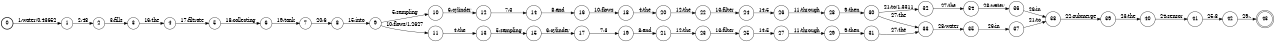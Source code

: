 digraph FST {
rankdir = LR;
size = "8.5,11";
label = "";
center = 1;
orientation = Portrait;
ranksep = "0.4";
nodesep = "0.25";
0 [label = "0", shape = circle, style = bold, fontsize = 14]
	0 -> 1 [label = "1:water/0.43652", fontsize = 14];
1 [label = "1", shape = circle, style = solid, fontsize = 14]
	1 -> 2 [label = "2:48", fontsize = 14];
2 [label = "2", shape = circle, style = solid, fontsize = 14]
	2 -> 3 [label = "3:fills", fontsize = 14];
3 [label = "3", shape = circle, style = solid, fontsize = 14]
	3 -> 4 [label = "16:the", fontsize = 14];
4 [label = "4", shape = circle, style = solid, fontsize = 14]
	4 -> 5 [label = "17:filtrate", fontsize = 14];
5 [label = "5", shape = circle, style = solid, fontsize = 14]
	5 -> 6 [label = "18:collecting", fontsize = 14];
6 [label = "6", shape = circle, style = solid, fontsize = 14]
	6 -> 7 [label = "19:tank", fontsize = 14];
7 [label = "7", shape = circle, style = solid, fontsize = 14]
	7 -> 8 [label = "20:6", fontsize = 14];
8 [label = "8", shape = circle, style = solid, fontsize = 14]
	8 -> 9 [label = "15:into", fontsize = 14];
9 [label = "9", shape = circle, style = solid, fontsize = 14]
	9 -> 10 [label = "5:sampling", fontsize = 14];
	9 -> 11 [label = "10:flows/1.2627", fontsize = 14];
10 [label = "10", shape = circle, style = solid, fontsize = 14]
	10 -> 12 [label = "6:cylinder", fontsize = 14];
11 [label = "11", shape = circle, style = solid, fontsize = 14]
	11 -> 13 [label = "4:the", fontsize = 14];
12 [label = "12", shape = circle, style = solid, fontsize = 14]
	12 -> 14 [label = "7:3", fontsize = 14];
13 [label = "13", shape = circle, style = solid, fontsize = 14]
	13 -> 15 [label = "5:sampling", fontsize = 14];
14 [label = "14", shape = circle, style = solid, fontsize = 14]
	14 -> 16 [label = "8:and", fontsize = 14];
15 [label = "15", shape = circle, style = solid, fontsize = 14]
	15 -> 17 [label = "6:cylinder", fontsize = 14];
16 [label = "16", shape = circle, style = solid, fontsize = 14]
	16 -> 18 [label = "10:flows", fontsize = 14];
17 [label = "17", shape = circle, style = solid, fontsize = 14]
	17 -> 19 [label = "7:3", fontsize = 14];
18 [label = "18", shape = circle, style = solid, fontsize = 14]
	18 -> 20 [label = "4:the", fontsize = 14];
19 [label = "19", shape = circle, style = solid, fontsize = 14]
	19 -> 21 [label = "8:and", fontsize = 14];
20 [label = "20", shape = circle, style = solid, fontsize = 14]
	20 -> 22 [label = "12:the", fontsize = 14];
21 [label = "21", shape = circle, style = solid, fontsize = 14]
	21 -> 23 [label = "12:the", fontsize = 14];
22 [label = "22", shape = circle, style = solid, fontsize = 14]
	22 -> 24 [label = "13:filter", fontsize = 14];
23 [label = "23", shape = circle, style = solid, fontsize = 14]
	23 -> 25 [label = "13:filter", fontsize = 14];
24 [label = "24", shape = circle, style = solid, fontsize = 14]
	24 -> 26 [label = "14:5", fontsize = 14];
25 [label = "25", shape = circle, style = solid, fontsize = 14]
	25 -> 27 [label = "14:5", fontsize = 14];
26 [label = "26", shape = circle, style = solid, fontsize = 14]
	26 -> 28 [label = "11:through", fontsize = 14];
27 [label = "27", shape = circle, style = solid, fontsize = 14]
	27 -> 29 [label = "11:through", fontsize = 14];
28 [label = "28", shape = circle, style = solid, fontsize = 14]
	28 -> 30 [label = "9:then", fontsize = 14];
29 [label = "29", shape = circle, style = solid, fontsize = 14]
	29 -> 31 [label = "9:then", fontsize = 14];
30 [label = "30", shape = circle, style = solid, fontsize = 14]
	30 -> 33 [label = "27:the", fontsize = 14];
	30 -> 32 [label = "21:to/1.3311", fontsize = 14];
31 [label = "31", shape = circle, style = solid, fontsize = 14]
	31 -> 33 [label = "27:the", fontsize = 14];
32 [label = "32", shape = circle, style = solid, fontsize = 14]
	32 -> 34 [label = "27:the", fontsize = 14];
33 [label = "33", shape = circle, style = solid, fontsize = 14]
	33 -> 35 [label = "28:water", fontsize = 14];
34 [label = "34", shape = circle, style = solid, fontsize = 14]
	34 -> 36 [label = "28:water", fontsize = 14];
35 [label = "35", shape = circle, style = solid, fontsize = 14]
	35 -> 37 [label = "26:in", fontsize = 14];
36 [label = "36", shape = circle, style = solid, fontsize = 14]
	36 -> 38 [label = "26:in", fontsize = 14];
37 [label = "37", shape = circle, style = solid, fontsize = 14]
	37 -> 38 [label = "21:to", fontsize = 14];
38 [label = "38", shape = circle, style = solid, fontsize = 14]
	38 -> 39 [label = "22:submerge", fontsize = 14];
39 [label = "39", shape = circle, style = solid, fontsize = 14]
	39 -> 40 [label = "23:the", fontsize = 14];
40 [label = "40", shape = circle, style = solid, fontsize = 14]
	40 -> 41 [label = "24:sensor", fontsize = 14];
41 [label = "41", shape = circle, style = solid, fontsize = 14]
	41 -> 42 [label = "25:8", fontsize = 14];
42 [label = "42", shape = circle, style = solid, fontsize = 14]
	42 -> 43 [label = "29:.", fontsize = 14];
43 [label = "43", shape = doublecircle, style = solid, fontsize = 14]
}
